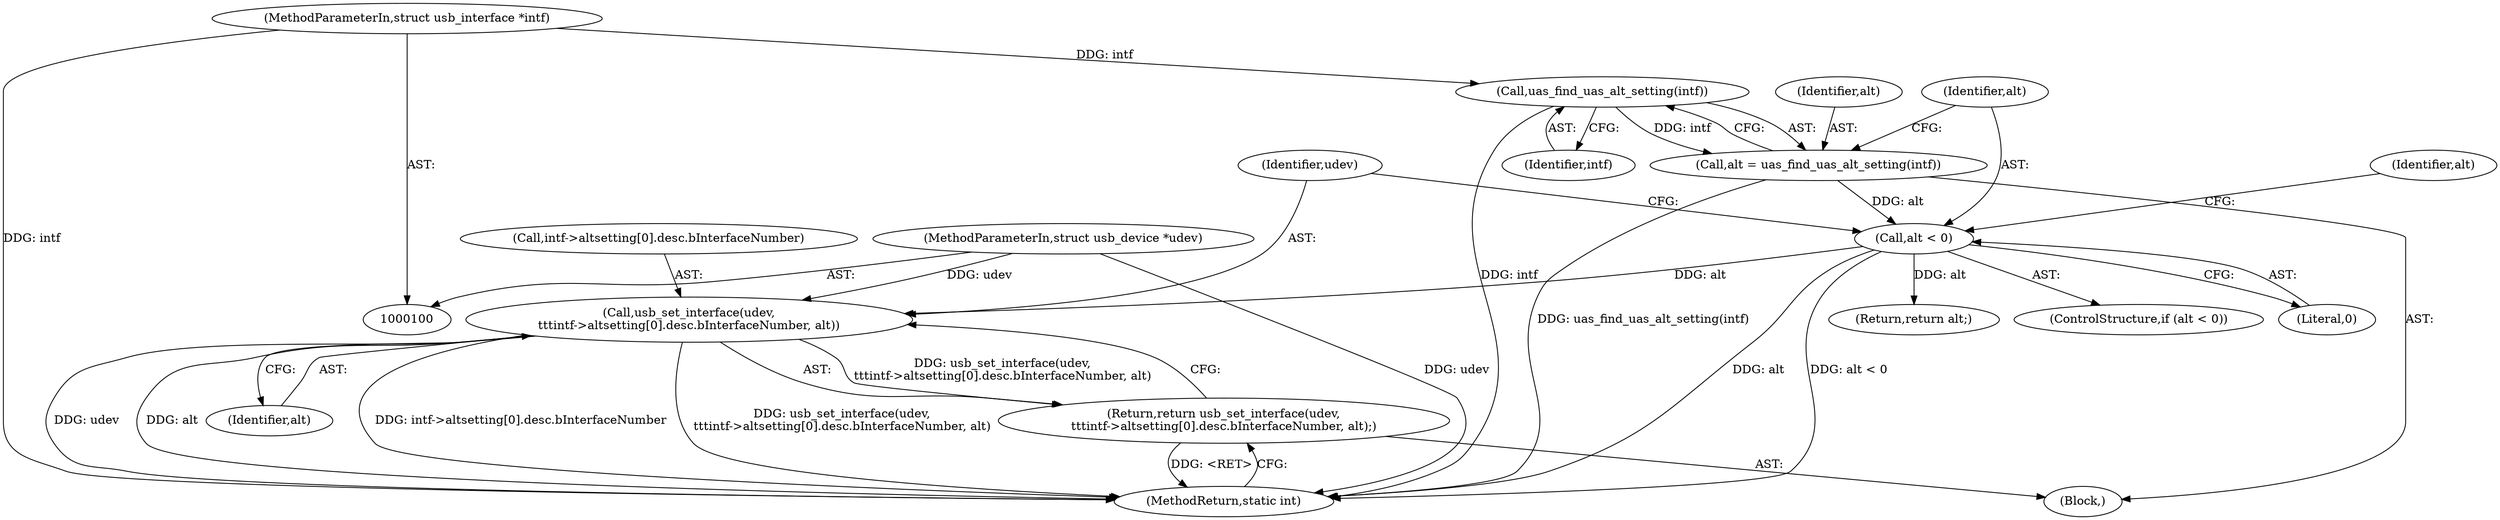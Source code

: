 digraph "1_linux_786de92b3cb26012d3d0f00ee37adf14527f35c4@array" {
"1000116" [label="(Call,usb_set_interface(udev,\n\t\t\tintf->altsetting[0].desc.bInterfaceNumber, alt))"];
"1000101" [label="(MethodParameterIn,struct usb_device *udev)"];
"1000110" [label="(Call,alt < 0)"];
"1000105" [label="(Call,alt = uas_find_uas_alt_setting(intf))"];
"1000107" [label="(Call,uas_find_uas_alt_setting(intf))"];
"1000102" [label="(MethodParameterIn,struct usb_interface *intf)"];
"1000115" [label="(Return,return usb_set_interface(udev,\n\t\t\tintf->altsetting[0].desc.bInterfaceNumber, alt);)"];
"1000128" [label="(MethodReturn,static int)"];
"1000110" [label="(Call,alt < 0)"];
"1000114" [label="(Identifier,alt)"];
"1000103" [label="(Block,)"];
"1000102" [label="(MethodParameterIn,struct usb_interface *intf)"];
"1000118" [label="(Call,intf->altsetting[0].desc.bInterfaceNumber)"];
"1000113" [label="(Return,return alt;)"];
"1000111" [label="(Identifier,alt)"];
"1000109" [label="(ControlStructure,if (alt < 0))"];
"1000117" [label="(Identifier,udev)"];
"1000107" [label="(Call,uas_find_uas_alt_setting(intf))"];
"1000106" [label="(Identifier,alt)"];
"1000101" [label="(MethodParameterIn,struct usb_device *udev)"];
"1000112" [label="(Literal,0)"];
"1000108" [label="(Identifier,intf)"];
"1000105" [label="(Call,alt = uas_find_uas_alt_setting(intf))"];
"1000115" [label="(Return,return usb_set_interface(udev,\n\t\t\tintf->altsetting[0].desc.bInterfaceNumber, alt);)"];
"1000127" [label="(Identifier,alt)"];
"1000116" [label="(Call,usb_set_interface(udev,\n\t\t\tintf->altsetting[0].desc.bInterfaceNumber, alt))"];
"1000116" -> "1000115"  [label="AST: "];
"1000116" -> "1000127"  [label="CFG: "];
"1000117" -> "1000116"  [label="AST: "];
"1000118" -> "1000116"  [label="AST: "];
"1000127" -> "1000116"  [label="AST: "];
"1000115" -> "1000116"  [label="CFG: "];
"1000116" -> "1000128"  [label="DDG: udev"];
"1000116" -> "1000128"  [label="DDG: alt"];
"1000116" -> "1000128"  [label="DDG: intf->altsetting[0].desc.bInterfaceNumber"];
"1000116" -> "1000128"  [label="DDG: usb_set_interface(udev,\n\t\t\tintf->altsetting[0].desc.bInterfaceNumber, alt)"];
"1000116" -> "1000115"  [label="DDG: usb_set_interface(udev,\n\t\t\tintf->altsetting[0].desc.bInterfaceNumber, alt)"];
"1000101" -> "1000116"  [label="DDG: udev"];
"1000110" -> "1000116"  [label="DDG: alt"];
"1000101" -> "1000100"  [label="AST: "];
"1000101" -> "1000128"  [label="DDG: udev"];
"1000110" -> "1000109"  [label="AST: "];
"1000110" -> "1000112"  [label="CFG: "];
"1000111" -> "1000110"  [label="AST: "];
"1000112" -> "1000110"  [label="AST: "];
"1000114" -> "1000110"  [label="CFG: "];
"1000117" -> "1000110"  [label="CFG: "];
"1000110" -> "1000128"  [label="DDG: alt < 0"];
"1000110" -> "1000128"  [label="DDG: alt"];
"1000105" -> "1000110"  [label="DDG: alt"];
"1000110" -> "1000113"  [label="DDG: alt"];
"1000105" -> "1000103"  [label="AST: "];
"1000105" -> "1000107"  [label="CFG: "];
"1000106" -> "1000105"  [label="AST: "];
"1000107" -> "1000105"  [label="AST: "];
"1000111" -> "1000105"  [label="CFG: "];
"1000105" -> "1000128"  [label="DDG: uas_find_uas_alt_setting(intf)"];
"1000107" -> "1000105"  [label="DDG: intf"];
"1000107" -> "1000108"  [label="CFG: "];
"1000108" -> "1000107"  [label="AST: "];
"1000107" -> "1000128"  [label="DDG: intf"];
"1000102" -> "1000107"  [label="DDG: intf"];
"1000102" -> "1000100"  [label="AST: "];
"1000102" -> "1000128"  [label="DDG: intf"];
"1000115" -> "1000103"  [label="AST: "];
"1000128" -> "1000115"  [label="CFG: "];
"1000115" -> "1000128"  [label="DDG: <RET>"];
}
